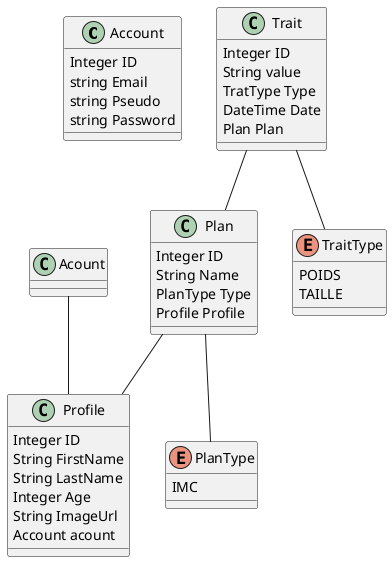 @startuml

class Account
{
	Integer ID
	string Email
	string Pseudo
	string Password
}

class Profile
{
	Integer ID
	String FirstName
	String LastName
	Integer Age
	String ImageUrl
	Account acount
}

Acount -- Profile

enum PlanType
{
	IMC
}

class Plan
{
	Integer ID
	String Name
	PlanType Type
	Profile Profile
}

Plan -- PlanType
Plan -- Profile

enum TraitType
{
	POIDS
	TAILLE
}

class Trait
{ 
	Integer ID
	String value
	TratType Type
	DateTime Date
	Plan Plan
}

Trait -- TraitType
Trait -- Plan

@enduml